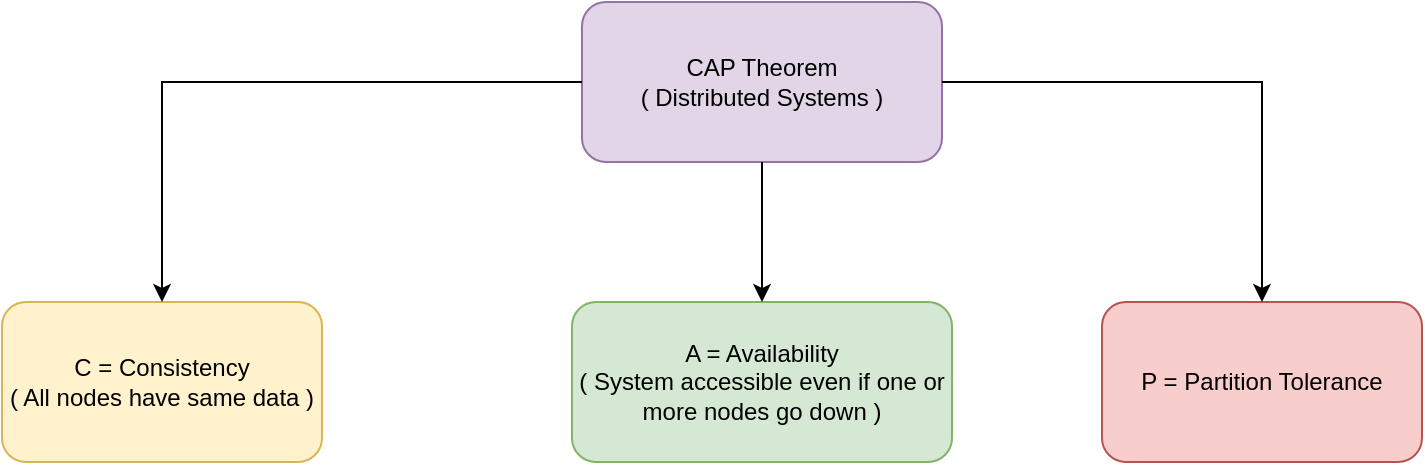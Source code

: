 <mxfile version="20.0.4" type="github"><diagram id="WQ3Q122Zvtp95qJN86GQ" name="Page-1"><mxGraphModel dx="786" dy="467" grid="1" gridSize="10" guides="1" tooltips="1" connect="1" arrows="1" fold="1" page="1" pageScale="1" pageWidth="827" pageHeight="1169" math="0" shadow="0"><root><mxCell id="0"/><mxCell id="1" parent="0"/><mxCell id="mjIacmtBEmIdN1b5jZZX-1" value="CAP Theorem&lt;br&gt;( Distributed Systems )" style="rounded=1;whiteSpace=wrap;html=1;fillColor=#e1d5e7;strokeColor=#9673a6;" vertex="1" parent="1"><mxGeometry x="360" y="40" width="180" height="80" as="geometry"/></mxCell><mxCell id="mjIacmtBEmIdN1b5jZZX-2" value="C = Consistency&lt;br&gt;( All nodes have same data )" style="rounded=1;whiteSpace=wrap;html=1;fillColor=#fff2cc;strokeColor=#d6b656;" vertex="1" parent="1"><mxGeometry x="70" y="190" width="160" height="80" as="geometry"/></mxCell><mxCell id="mjIacmtBEmIdN1b5jZZX-3" value="" style="endArrow=classic;html=1;rounded=0;exitX=0;exitY=0.5;exitDx=0;exitDy=0;entryX=0.5;entryY=0;entryDx=0;entryDy=0;edgeStyle=orthogonalEdgeStyle;" edge="1" parent="1" source="mjIacmtBEmIdN1b5jZZX-1" target="mjIacmtBEmIdN1b5jZZX-2"><mxGeometry width="50" height="50" relative="1" as="geometry"><mxPoint x="380" y="270" as="sourcePoint"/><mxPoint x="430" y="220" as="targetPoint"/></mxGeometry></mxCell><mxCell id="mjIacmtBEmIdN1b5jZZX-4" value="A = Availability&lt;br&gt;( System accessible even if one or more nodes go down )" style="rounded=1;whiteSpace=wrap;html=1;fillColor=#d5e8d4;strokeColor=#82b366;" vertex="1" parent="1"><mxGeometry x="355" y="190" width="190" height="80" as="geometry"/></mxCell><mxCell id="mjIacmtBEmIdN1b5jZZX-5" value="P = Partition Tolerance" style="rounded=1;whiteSpace=wrap;html=1;fillColor=#f8cecc;strokeColor=#b85450;" vertex="1" parent="1"><mxGeometry x="620" y="190" width="160" height="80" as="geometry"/></mxCell><mxCell id="mjIacmtBEmIdN1b5jZZX-6" value="" style="endArrow=classic;html=1;rounded=0;entryX=0.5;entryY=0;entryDx=0;entryDy=0;" edge="1" parent="1" source="mjIacmtBEmIdN1b5jZZX-1" target="mjIacmtBEmIdN1b5jZZX-4"><mxGeometry width="50" height="50" relative="1" as="geometry"><mxPoint x="380" y="270" as="sourcePoint"/><mxPoint x="430" y="220" as="targetPoint"/></mxGeometry></mxCell><mxCell id="mjIacmtBEmIdN1b5jZZX-7" value="" style="endArrow=classic;html=1;rounded=0;exitX=1;exitY=0.5;exitDx=0;exitDy=0;entryX=0.5;entryY=0;entryDx=0;entryDy=0;edgeStyle=orthogonalEdgeStyle;" edge="1" parent="1" source="mjIacmtBEmIdN1b5jZZX-1" target="mjIacmtBEmIdN1b5jZZX-5"><mxGeometry width="50" height="50" relative="1" as="geometry"><mxPoint x="380" y="270" as="sourcePoint"/><mxPoint x="430" y="220" as="targetPoint"/></mxGeometry></mxCell></root></mxGraphModel></diagram></mxfile>